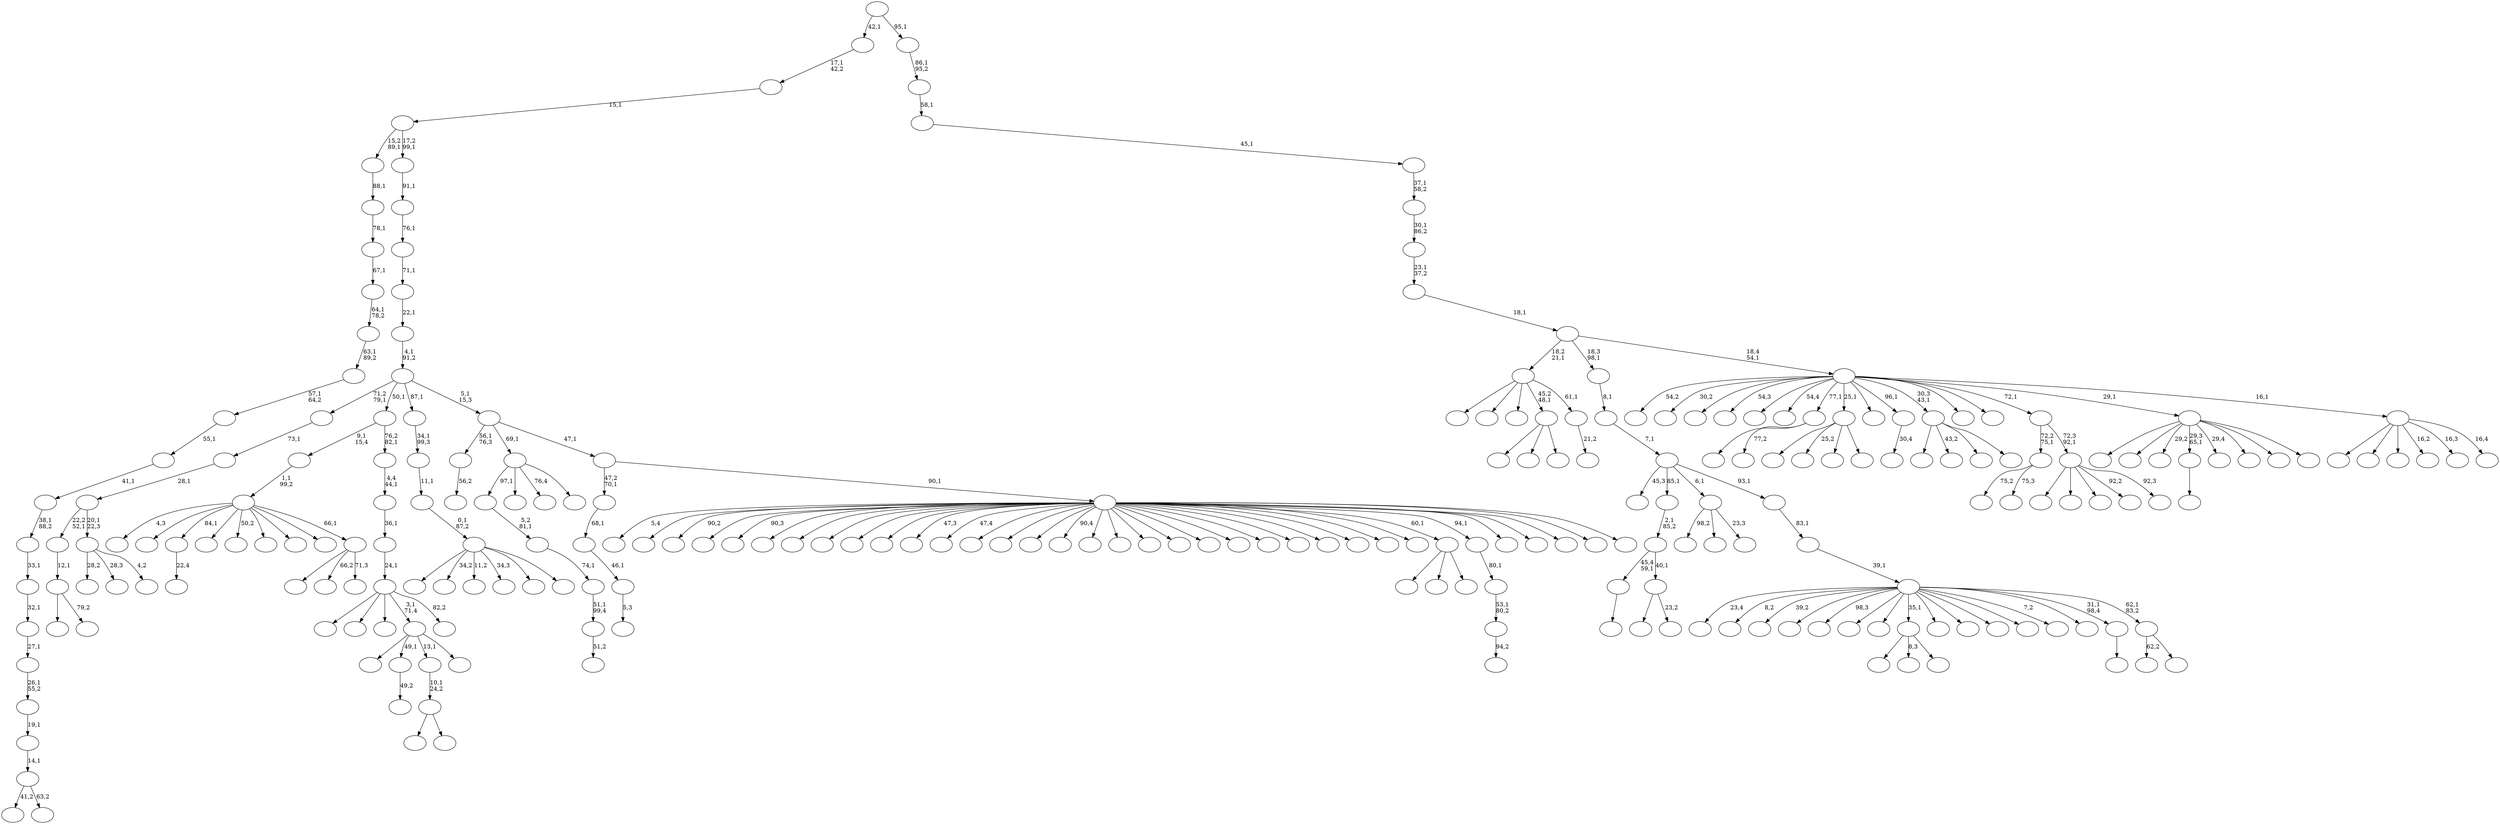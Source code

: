 digraph T {
	250 [label=""]
	249 [label=""]
	248 [label=""]
	247 [label=""]
	246 [label=""]
	245 [label=""]
	244 [label=""]
	243 [label=""]
	242 [label=""]
	241 [label=""]
	240 [label=""]
	239 [label=""]
	238 [label=""]
	237 [label=""]
	236 [label=""]
	235 [label=""]
	234 [label=""]
	233 [label=""]
	232 [label=""]
	231 [label=""]
	230 [label=""]
	229 [label=""]
	228 [label=""]
	227 [label=""]
	226 [label=""]
	225 [label=""]
	224 [label=""]
	223 [label=""]
	222 [label=""]
	221 [label=""]
	220 [label=""]
	219 [label=""]
	218 [label=""]
	217 [label=""]
	216 [label=""]
	215 [label=""]
	214 [label=""]
	213 [label=""]
	212 [label=""]
	211 [label=""]
	210 [label=""]
	209 [label=""]
	208 [label=""]
	207 [label=""]
	206 [label=""]
	205 [label=""]
	204 [label=""]
	203 [label=""]
	202 [label=""]
	201 [label=""]
	200 [label=""]
	199 [label=""]
	198 [label=""]
	197 [label=""]
	196 [label=""]
	195 [label=""]
	194 [label=""]
	193 [label=""]
	192 [label=""]
	191 [label=""]
	190 [label=""]
	189 [label=""]
	188 [label=""]
	187 [label=""]
	186 [label=""]
	185 [label=""]
	184 [label=""]
	183 [label=""]
	182 [label=""]
	181 [label=""]
	180 [label=""]
	179 [label=""]
	178 [label=""]
	177 [label=""]
	176 [label=""]
	175 [label=""]
	174 [label=""]
	173 [label=""]
	172 [label=""]
	171 [label=""]
	170 [label=""]
	169 [label=""]
	168 [label=""]
	167 [label=""]
	166 [label=""]
	165 [label=""]
	164 [label=""]
	163 [label=""]
	162 [label=""]
	161 [label=""]
	160 [label=""]
	159 [label=""]
	158 [label=""]
	157 [label=""]
	156 [label=""]
	155 [label=""]
	154 [label=""]
	153 [label=""]
	152 [label=""]
	151 [label=""]
	150 [label=""]
	149 [label=""]
	148 [label=""]
	147 [label=""]
	146 [label=""]
	145 [label=""]
	144 [label=""]
	143 [label=""]
	142 [label=""]
	141 [label=""]
	140 [label=""]
	139 [label=""]
	138 [label=""]
	137 [label=""]
	136 [label=""]
	135 [label=""]
	134 [label=""]
	133 [label=""]
	132 [label=""]
	131 [label=""]
	130 [label=""]
	129 [label=""]
	128 [label=""]
	127 [label=""]
	126 [label=""]
	125 [label=""]
	124 [label=""]
	123 [label=""]
	122 [label=""]
	121 [label=""]
	120 [label=""]
	119 [label=""]
	118 [label=""]
	117 [label=""]
	116 [label=""]
	115 [label=""]
	114 [label=""]
	113 [label=""]
	112 [label=""]
	111 [label=""]
	110 [label=""]
	109 [label=""]
	108 [label=""]
	107 [label=""]
	106 [label=""]
	105 [label=""]
	104 [label=""]
	103 [label=""]
	102 [label=""]
	101 [label=""]
	100 [label=""]
	99 [label=""]
	98 [label=""]
	97 [label=""]
	96 [label=""]
	95 [label=""]
	94 [label=""]
	93 [label=""]
	92 [label=""]
	91 [label=""]
	90 [label=""]
	89 [label=""]
	88 [label=""]
	87 [label=""]
	86 [label=""]
	85 [label=""]
	84 [label=""]
	83 [label=""]
	82 [label=""]
	81 [label=""]
	80 [label=""]
	79 [label=""]
	78 [label=""]
	77 [label=""]
	76 [label=""]
	75 [label=""]
	74 [label=""]
	73 [label=""]
	72 [label=""]
	71 [label=""]
	70 [label=""]
	69 [label=""]
	68 [label=""]
	67 [label=""]
	66 [label=""]
	65 [label=""]
	64 [label=""]
	63 [label=""]
	62 [label=""]
	61 [label=""]
	60 [label=""]
	59 [label=""]
	58 [label=""]
	57 [label=""]
	56 [label=""]
	55 [label=""]
	54 [label=""]
	53 [label=""]
	52 [label=""]
	51 [label=""]
	50 [label=""]
	49 [label=""]
	48 [label=""]
	47 [label=""]
	46 [label=""]
	45 [label=""]
	44 [label=""]
	43 [label=""]
	42 [label=""]
	41 [label=""]
	40 [label=""]
	39 [label=""]
	38 [label=""]
	37 [label=""]
	36 [label=""]
	35 [label=""]
	34 [label=""]
	33 [label=""]
	32 [label=""]
	31 [label=""]
	30 [label=""]
	29 [label=""]
	28 [label=""]
	27 [label=""]
	26 [label=""]
	25 [label=""]
	24 [label=""]
	23 [label=""]
	22 [label=""]
	21 [label=""]
	20 [label=""]
	19 [label=""]
	18 [label=""]
	17 [label=""]
	16 [label=""]
	15 [label=""]
	14 [label=""]
	13 [label=""]
	12 [label=""]
	11 [label=""]
	10 [label=""]
	9 [label=""]
	8 [label=""]
	7 [label=""]
	6 [label=""]
	5 [label=""]
	4 [label=""]
	3 [label=""]
	2 [label=""]
	1 [label=""]
	0 [label=""]
	241 -> 242 [label="22,4"]
	221 -> 222 [label="5,3"]
	220 -> 221 [label="46,1"]
	219 -> 220 [label="68,1"]
	214 -> 215 [label=""]
	211 -> 212 [label="56,2"]
	198 -> 199 [label=""]
	195 -> 210 [label=""]
	195 -> 196 [label="23,2"]
	194 -> 198 [label="45,4\n59,1"]
	194 -> 195 [label="40,1"]
	193 -> 194 [label="2,1\n85,2"]
	179 -> 180 [label="51,2"]
	178 -> 179 [label="51,1\n99,4"]
	177 -> 178 [label="74,1"]
	176 -> 177 [label="5,2\n81,1"]
	148 -> 168 [label=""]
	148 -> 149 [label="79,2"]
	147 -> 148 [label="12,1"]
	144 -> 145 [label="49,2"]
	142 -> 176 [label="97,1"]
	142 -> 172 [label=""]
	142 -> 157 [label="76,4"]
	142 -> 143 [label=""]
	136 -> 234 [label="41,2"]
	136 -> 137 [label="63,2"]
	135 -> 136 [label="14,1"]
	134 -> 135 [label="19,1"]
	133 -> 134 [label="26,1\n55,2"]
	132 -> 133 [label="27,1"]
	131 -> 132 [label="32,1"]
	130 -> 131 [label="33,1"]
	129 -> 130 [label="38,1\n88,2"]
	128 -> 129 [label="41,1"]
	127 -> 128 [label="55,1"]
	126 -> 127 [label="57,1\n64,2"]
	125 -> 126 [label="63,1\n89,2"]
	124 -> 125 [label="64,1\n78,2"]
	123 -> 124 [label="67,1"]
	122 -> 123 [label="78,1"]
	121 -> 122 [label="88,1"]
	119 -> 173 [label="75,2"]
	119 -> 120 [label="75,3"]
	114 -> 246 [label=""]
	114 -> 197 [label="8,3"]
	114 -> 115 [label=""]
	109 -> 228 [label="28,2"]
	109 -> 154 [label="28,3"]
	109 -> 110 [label="4,2"]
	108 -> 147 [label="22,2\n52,1"]
	108 -> 109 [label="20,1\n22,3"]
	107 -> 108 [label="28,1"]
	106 -> 107 [label="73,1"]
	101 -> 186 [label=""]
	101 -> 102 [label="77,2"]
	98 -> 165 [label=""]
	98 -> 99 [label=""]
	97 -> 98 [label="10,1\n24,2"]
	92 -> 248 [label=""]
	92 -> 160 [label="66,2"]
	92 -> 93 [label="71,3"]
	91 -> 247 [label="4,3"]
	91 -> 244 [label=""]
	91 -> 241 [label="84,1"]
	91 -> 226 [label=""]
	91 -> 204 [label="50,2"]
	91 -> 190 [label=""]
	91 -> 175 [label=""]
	91 -> 156 [label=""]
	91 -> 92 [label="66,1"]
	90 -> 91 [label="1,1\n99,2"]
	88 -> 174 [label=""]
	88 -> 153 [label="25,2"]
	88 -> 104 [label=""]
	88 -> 89 [label=""]
	81 -> 82 [label="30,4"]
	78 -> 184 [label=""]
	78 -> 144 [label="49,1"]
	78 -> 97 [label="13,1"]
	78 -> 79 [label=""]
	72 -> 245 [label=""]
	72 -> 238 [label="43,2"]
	72 -> 158 [label=""]
	72 -> 73 [label=""]
	69 -> 227 [label=""]
	69 -> 162 [label=""]
	69 -> 70 [label=""]
	66 -> 229 [label=""]
	66 -> 169 [label=""]
	66 -> 87 [label=""]
	66 -> 78 [label="3,1\n71,4"]
	66 -> 67 [label="82,2"]
	65 -> 66 [label="24,1"]
	64 -> 65 [label="36,1"]
	63 -> 64 [label="4,4\n44,1"]
	62 -> 90 [label="9,1\n15,4"]
	62 -> 63 [label="76,2\n82,1"]
	60 -> 231 [label=""]
	60 -> 117 [label=""]
	60 -> 61 [label=""]
	58 -> 59 [label="94,2"]
	57 -> 58 [label="53,1\n80,2"]
	56 -> 57 [label="80,1"]
	51 -> 183 [label="98,2"]
	51 -> 112 [label=""]
	51 -> 52 [label="23,3"]
	49 -> 232 [label=""]
	49 -> 203 [label=""]
	49 -> 152 [label=""]
	49 -> 83 [label="92,2"]
	49 -> 50 [label="92,3"]
	48 -> 119 [label="72,2\n75,1"]
	48 -> 49 [label="72,3\n92,1"]
	45 -> 236 [label=""]
	45 -> 218 [label=""]
	45 -> 217 [label="29,2"]
	45 -> 214 [label="29,3\n65,1"]
	45 -> 188 [label="29,4"]
	45 -> 170 [label=""]
	45 -> 103 [label=""]
	45 -> 46 [label=""]
	42 -> 43 [label="21,2"]
	41 -> 207 [label=""]
	41 -> 167 [label=""]
	41 -> 105 [label=""]
	41 -> 69 [label="45,2\n48,1"]
	41 -> 42 [label="61,1"]
	38 -> 225 [label=""]
	38 -> 155 [label="34,2"]
	38 -> 138 [label="11,2"]
	38 -> 111 [label="34,3"]
	38 -> 44 [label=""]
	38 -> 39 [label=""]
	37 -> 38 [label="0,1\n87,2"]
	36 -> 37 [label="11,1"]
	35 -> 36 [label="34,1\n99,3"]
	33 -> 249 [label="5,4"]
	33 -> 239 [label=""]
	33 -> 233 [label="90,2"]
	33 -> 230 [label=""]
	33 -> 224 [label="90,3"]
	33 -> 223 [label=""]
	33 -> 216 [label=""]
	33 -> 213 [label=""]
	33 -> 209 [label=""]
	33 -> 202 [label=""]
	33 -> 201 [label="47,3"]
	33 -> 182 [label="47,4"]
	33 -> 166 [label=""]
	33 -> 163 [label=""]
	33 -> 161 [label=""]
	33 -> 159 [label="90,4"]
	33 -> 151 [label=""]
	33 -> 146 [label=""]
	33 -> 140 [label=""]
	33 -> 139 [label=""]
	33 -> 118 [label=""]
	33 -> 100 [label=""]
	33 -> 94 [label=""]
	33 -> 80 [label=""]
	33 -> 77 [label=""]
	33 -> 76 [label=""]
	33 -> 75 [label=""]
	33 -> 71 [label=""]
	33 -> 60 [label="60,1"]
	33 -> 56 [label="94,1"]
	33 -> 55 [label=""]
	33 -> 54 [label=""]
	33 -> 47 [label=""]
	33 -> 40 [label=""]
	33 -> 34 [label=""]
	32 -> 219 [label="47,2\n70,1"]
	32 -> 33 [label="90,1"]
	31 -> 211 [label="56,1\n76,3"]
	31 -> 142 [label="69,1"]
	31 -> 32 [label="47,1"]
	30 -> 106 [label="71,2\n79,1"]
	30 -> 62 [label="50,1"]
	30 -> 35 [label="87,1"]
	30 -> 31 [label="5,1\n15,3"]
	29 -> 30 [label="4,1\n91,2"]
	28 -> 29 [label="22,1"]
	27 -> 28 [label="71,1"]
	26 -> 27 [label="76,1"]
	25 -> 26 [label="91,1"]
	24 -> 121 [label="15,2\n89,1"]
	24 -> 25 [label="17,2\n99,1"]
	23 -> 24 [label="15,1"]
	22 -> 23 [label="17,1\n42,2"]
	20 -> 21 [label=""]
	18 -> 192 [label="62,2"]
	18 -> 19 [label=""]
	17 -> 243 [label="23,4"]
	17 -> 237 [label="8,2"]
	17 -> 235 [label="39,2"]
	17 -> 205 [label=""]
	17 -> 171 [label="98,3"]
	17 -> 141 [label=""]
	17 -> 116 [label=""]
	17 -> 114 [label="35,1"]
	17 -> 113 [label=""]
	17 -> 96 [label=""]
	17 -> 95 [label=""]
	17 -> 86 [label=""]
	17 -> 85 [label="7,2"]
	17 -> 74 [label=""]
	17 -> 20 [label="31,1\n98,4"]
	17 -> 18 [label="62,1\n83,2"]
	16 -> 17 [label="39,1"]
	15 -> 16 [label="83,1"]
	14 -> 240 [label="45,3"]
	14 -> 193 [label="85,1"]
	14 -> 51 [label="6,1"]
	14 -> 15 [label="93,1"]
	13 -> 14 [label="7,1"]
	12 -> 13 [label="8,1"]
	10 -> 250 [label=""]
	10 -> 208 [label=""]
	10 -> 200 [label=""]
	10 -> 181 [label="16,2"]
	10 -> 150 [label="16,3"]
	10 -> 11 [label="16,4"]
	9 -> 206 [label="54,2"]
	9 -> 191 [label="30,2"]
	9 -> 189 [label=""]
	9 -> 187 [label="54,3"]
	9 -> 185 [label=""]
	9 -> 164 [label="54,4"]
	9 -> 101 [label="77,1"]
	9 -> 88 [label="25,1"]
	9 -> 84 [label=""]
	9 -> 81 [label="96,1"]
	9 -> 72 [label="30,3\n43,1"]
	9 -> 68 [label=""]
	9 -> 53 [label=""]
	9 -> 48 [label="72,1"]
	9 -> 45 [label="29,1"]
	9 -> 10 [label="16,1"]
	8 -> 41 [label="18,2\n21,1"]
	8 -> 12 [label="18,3\n98,1"]
	8 -> 9 [label="18,4\n54,1"]
	7 -> 8 [label="18,1"]
	6 -> 7 [label="23,1\n37,2"]
	5 -> 6 [label="30,1\n86,2"]
	4 -> 5 [label="37,1\n58,2"]
	3 -> 4 [label="45,1"]
	2 -> 3 [label="58,1"]
	1 -> 2 [label="86,1\n95,2"]
	0 -> 22 [label="42,1"]
	0 -> 1 [label="95,1"]
}
